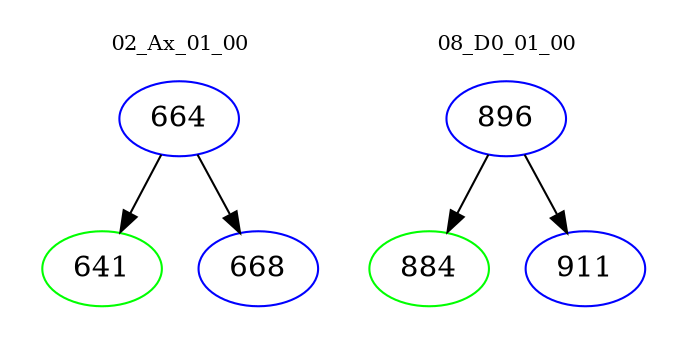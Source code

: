 digraph{
subgraph cluster_0 {
color = white
label = "02_Ax_01_00";
fontsize=10;
T0_664 [label="664", color="blue"]
T0_664 -> T0_641 [color="black"]
T0_641 [label="641", color="green"]
T0_664 -> T0_668 [color="black"]
T0_668 [label="668", color="blue"]
}
subgraph cluster_1 {
color = white
label = "08_D0_01_00";
fontsize=10;
T1_896 [label="896", color="blue"]
T1_896 -> T1_884 [color="black"]
T1_884 [label="884", color="green"]
T1_896 -> T1_911 [color="black"]
T1_911 [label="911", color="blue"]
}
}
